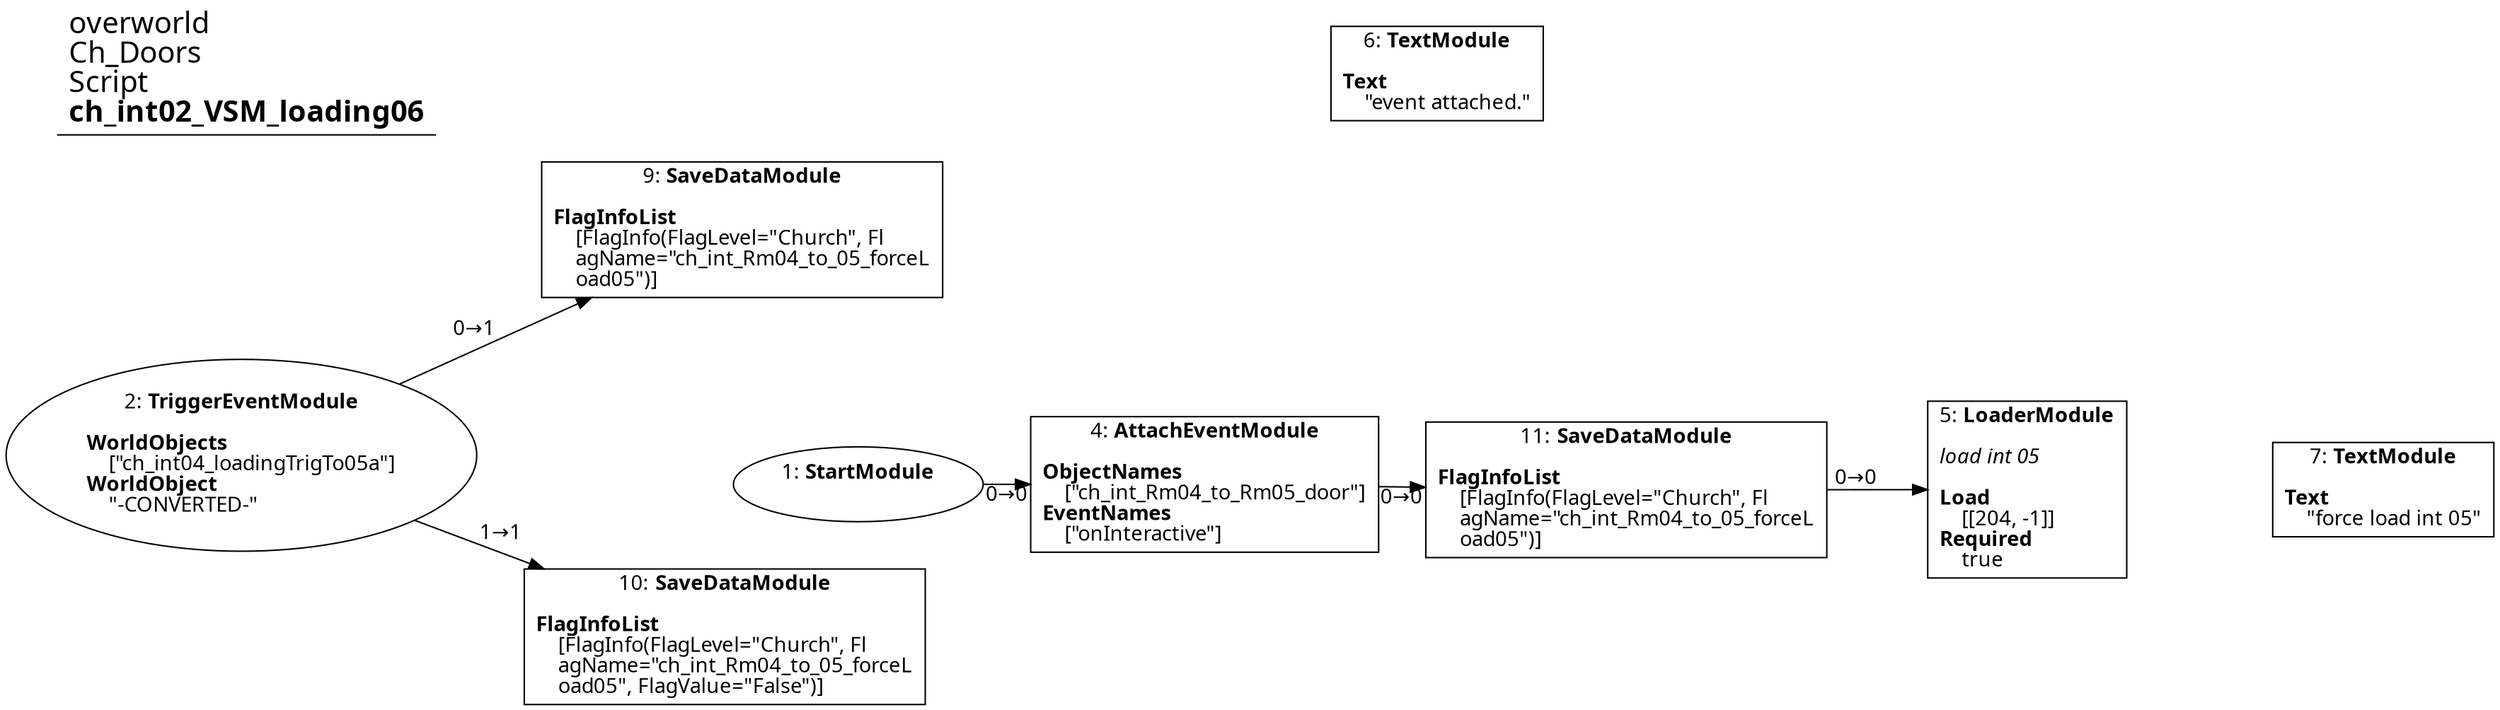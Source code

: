 digraph {
    layout = fdp;
    overlap = prism;
    sep = "+16";
    splines = spline;

    node [ shape = box ];

    graph [ fontname = "Segoe UI" ];
    node [ fontname = "Segoe UI" ];
    edge [ fontname = "Segoe UI" ];

    1 [ label = <1: <b>StartModule</b><br/><br/>> ];
    1 [ shape = oval ]
    1 [ pos = "0.21700001,-0.21300001!" ];
    1 -> 4 [ label = "0→0" ];

    2 [ label = <2: <b>TriggerEventModule</b><br/><br/><b>WorldObjects</b><br align="left"/>    [&quot;ch_int04_loadingTrigTo05a&quot;]<br align="left"/><b>WorldObject</b><br align="left"/>    &quot;-CONVERTED-&quot;<br align="left"/>> ];
    2 [ shape = oval ]
    2 [ pos = "-0.11100001,-0.19500001!" ];
    2 -> 9 [ label = "0→1" ];
    2 -> 10 [ label = "1→1" ];

    4 [ label = <4: <b>AttachEventModule</b><br/><br/><b>ObjectNames</b><br align="left"/>    [&quot;ch_int_Rm04_to_Rm05_door&quot;]<br align="left"/><b>EventNames</b><br align="left"/>    [&quot;onInteractive&quot;]<br align="left"/>> ];
    4 [ pos = "0.38000003,-0.21300001!" ];
    4 -> 11 [ label = "0→0" ];

    5 [ label = <5: <b>LoaderModule</b><br/><br/><i>load int 05<br align="left"/></i><br align="left"/><b>Load</b><br align="left"/>    [[204, -1]]<br align="left"/><b>Required</b><br align="left"/>    true<br align="left"/>> ];
    5 [ pos = "0.846,-0.21300001!" ];

    6 [ label = <6: <b>TextModule</b><br/><br/><b>Text</b><br align="left"/>    &quot;event attached.&quot;<br align="left"/>> ];
    6 [ pos = "0.518,0.012!" ];

    7 [ label = <7: <b>TextModule</b><br/><br/><b>Text</b><br align="left"/>    &quot;force load int 05&quot;<br align="left"/>> ];
    7 [ pos = "1.041,-0.21300001!" ];

    9 [ label = <9: <b>SaveDataModule</b><br/><br/><b>FlagInfoList</b><br align="left"/>    [FlagInfo(FlagLevel=&quot;Church&quot;, Fl<br align="left"/>    agName=&quot;ch_int_Rm04_to_05_forceL<br align="left"/>    oad05&quot;)]<br align="left"/>> ];
    9 [ pos = "0.15200001,-0.07300001!" ];

    10 [ label = <10: <b>SaveDataModule</b><br/><br/><b>FlagInfoList</b><br align="left"/>    [FlagInfo(FlagLevel=&quot;Church&quot;, Fl<br align="left"/>    agName=&quot;ch_int_Rm04_to_05_forceL<br align="left"/>    oad05&quot;, FlagValue=&quot;False&quot;)]<br align="left"/>> ];
    10 [ pos = "0.15100001,-0.28800002!" ];

    11 [ label = <11: <b>SaveDataModule</b><br/><br/><b>FlagInfoList</b><br align="left"/>    [FlagInfo(FlagLevel=&quot;Church&quot;, Fl<br align="left"/>    agName=&quot;ch_int_Rm04_to_05_forceL<br align="left"/>    oad05&quot;)]<br align="left"/>> ];
    11 [ pos = "0.62100005,-0.21300001!" ];
    11 -> 5 [ label = "0→0" ];

    title [ pos = "-0.112,0.013!" ];
    title [ shape = underline ];
    title [ label = <<font point-size="20">overworld<br align="left"/>Ch_Doors<br align="left"/>Script<br align="left"/><b>ch_int02_VSM_loading06</b><br align="left"/></font>> ];
}
